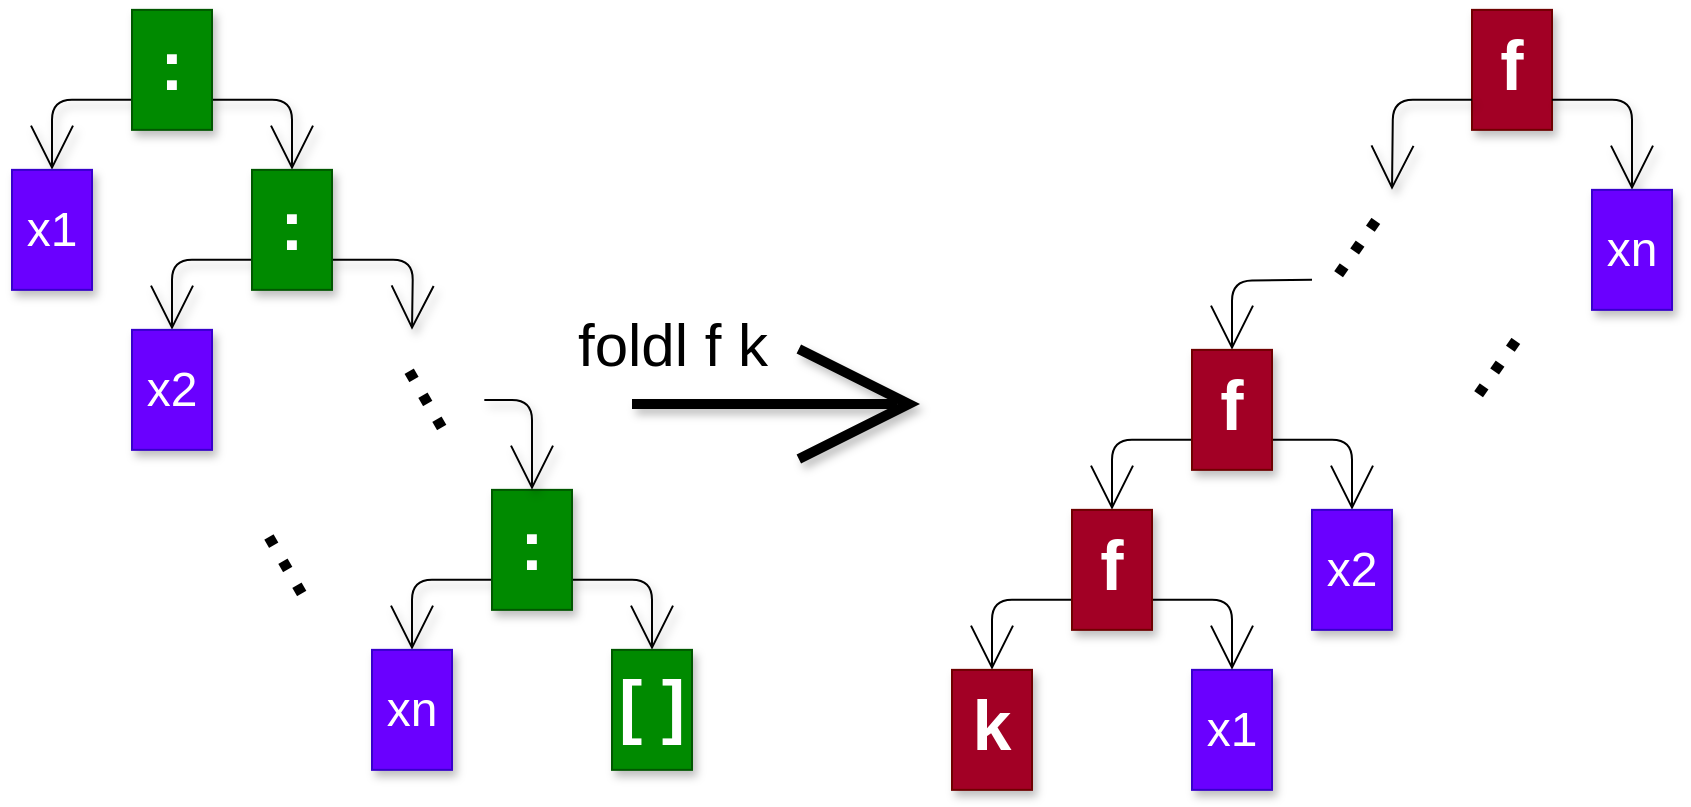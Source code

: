 <mxfile>
    <diagram id="9jhm-sL59dG1pKqawaxH" name="Page-1">
        <mxGraphModel dx="1139" dy="2109" grid="1" gridSize="10" guides="1" tooltips="1" connect="1" arrows="1" fold="1" page="1" pageScale="1" pageWidth="850" pageHeight="1100" math="0" shadow="0">
            <root>
                <mxCell id="0"/>
                <mxCell id="1" parent="0"/>
                <mxCell id="2" style="edgeStyle=orthogonalEdgeStyle;rounded=1;orthogonalLoop=1;jettySize=auto;html=1;exitX=0;exitY=0.75;exitDx=0;exitDy=0;entryX=0.5;entryY=0;entryDx=0;entryDy=0;endArrow=open;endFill=0;strokeWidth=1;endSize=20;shadow=1;" edge="1" parent="1" source="4" target="12">
                    <mxGeometry relative="1" as="geometry"/>
                </mxCell>
                <mxCell id="3" style="edgeStyle=orthogonalEdgeStyle;rounded=1;orthogonalLoop=1;jettySize=auto;html=1;exitX=1;exitY=0.75;exitDx=0;exitDy=0;entryX=0.5;entryY=0;entryDx=0;entryDy=0;endArrow=open;endFill=0;endSize=20;strokeWidth=1;shadow=1;" edge="1" parent="1" source="4" target="7">
                    <mxGeometry relative="1" as="geometry"/>
                </mxCell>
                <mxCell id="4" value="&lt;font style=&quot;font-size: 35px;&quot;&gt;&lt;b style=&quot;font-size: 35px;&quot;&gt;:&lt;/b&gt;&lt;/font&gt;" style="rounded=0;whiteSpace=wrap;html=1;fillColor=#008a00;strokeColor=#005700;fontColor=#ffffff;fontSize=35;verticalAlign=top;shadow=1;" vertex="1" parent="1">
                    <mxGeometry x="70" y="12.93" width="40" height="60" as="geometry"/>
                </mxCell>
                <mxCell id="5" style="edgeStyle=orthogonalEdgeStyle;rounded=1;orthogonalLoop=1;jettySize=auto;html=1;exitX=0;exitY=0.75;exitDx=0;exitDy=0;entryX=0.5;entryY=0;entryDx=0;entryDy=0;endArrow=open;endFill=0;endSize=20;strokeWidth=1;shadow=1;" edge="1" parent="1" source="7" target="13">
                    <mxGeometry relative="1" as="geometry"/>
                </mxCell>
                <mxCell id="6" style="edgeStyle=orthogonalEdgeStyle;rounded=1;orthogonalLoop=1;jettySize=auto;html=1;exitX=1;exitY=0.75;exitDx=0;exitDy=0;entryX=0.5;entryY=0;entryDx=0;entryDy=0;endArrow=open;endFill=0;endSize=20;strokeWidth=1;shadow=1;" edge="1" parent="1" source="7">
                    <mxGeometry relative="1" as="geometry">
                        <mxPoint x="210" y="172.93" as="targetPoint"/>
                    </mxGeometry>
                </mxCell>
                <mxCell id="7" value="&lt;font style=&quot;font-size: 35px;&quot;&gt;&lt;b style=&quot;font-size: 35px;&quot;&gt;:&lt;/b&gt;&lt;/font&gt;" style="rounded=0;whiteSpace=wrap;html=1;fillColor=#008a00;strokeColor=#005700;fontColor=#ffffff;fontSize=35;verticalAlign=top;shadow=1;" vertex="1" parent="1">
                    <mxGeometry x="130" y="92.93" width="40" height="60" as="geometry"/>
                </mxCell>
                <mxCell id="8" style="edgeStyle=orthogonalEdgeStyle;rounded=1;orthogonalLoop=1;jettySize=auto;html=1;exitX=0;exitY=0.75;exitDx=0;exitDy=0;entryX=0.5;entryY=0;entryDx=0;entryDy=0;endArrow=open;endFill=0;endSize=20;strokeWidth=1;shadow=1;" edge="1" parent="1" source="10" target="14">
                    <mxGeometry relative="1" as="geometry"/>
                </mxCell>
                <mxCell id="9" style="edgeStyle=orthogonalEdgeStyle;rounded=1;orthogonalLoop=1;jettySize=auto;html=1;exitX=1;exitY=0.75;exitDx=0;exitDy=0;entryX=0.5;entryY=0;entryDx=0;entryDy=0;endArrow=open;endFill=0;endSize=20;strokeWidth=1;shadow=1;" edge="1" parent="1" source="10" target="11">
                    <mxGeometry relative="1" as="geometry"/>
                </mxCell>
                <mxCell id="10" value="&lt;font style=&quot;font-size: 35px;&quot;&gt;&lt;b style=&quot;font-size: 35px;&quot;&gt;:&lt;/b&gt;&lt;/font&gt;" style="rounded=0;whiteSpace=wrap;html=1;fillColor=#008a00;strokeColor=#005700;fontColor=#ffffff;fontSize=35;verticalAlign=top;shadow=1;" vertex="1" parent="1">
                    <mxGeometry x="250" y="252.93" width="40" height="60" as="geometry"/>
                </mxCell>
                <mxCell id="11" value="&lt;font style=&quot;font-size: 35px&quot;&gt;&lt;b style=&quot;font-size: 35px&quot;&gt;[ ]&lt;/b&gt;&lt;/font&gt;" style="rounded=0;whiteSpace=wrap;html=1;fillColor=#008a00;strokeColor=#005700;fontColor=#ffffff;fontSize=35;verticalAlign=top;shadow=1;" vertex="1" parent="1">
                    <mxGeometry x="310" y="332.93" width="40" height="60" as="geometry"/>
                </mxCell>
                <mxCell id="12" value="x1" style="rounded=0;whiteSpace=wrap;html=1;fontSize=24;fillColor=#6a00ff;strokeColor=#3700CC;fontColor=#ffffff;shadow=1;" vertex="1" parent="1">
                    <mxGeometry x="10" y="92.93" width="40" height="60" as="geometry"/>
                </mxCell>
                <mxCell id="13" value="x2" style="rounded=0;whiteSpace=wrap;html=1;fontSize=24;fillColor=#6a00ff;strokeColor=#3700CC;fontColor=#ffffff;shadow=1;" vertex="1" parent="1">
                    <mxGeometry x="70" y="172.93" width="40" height="60" as="geometry"/>
                </mxCell>
                <mxCell id="14" value="xn" style="rounded=0;whiteSpace=wrap;html=1;fontSize=24;fillColor=#6a00ff;strokeColor=#3700CC;fontColor=#ffffff;shadow=1;" vertex="1" parent="1">
                    <mxGeometry x="190" y="332.93" width="40" height="60" as="geometry"/>
                </mxCell>
                <mxCell id="15" style="edgeStyle=orthogonalEdgeStyle;rounded=1;orthogonalLoop=1;jettySize=auto;html=1;entryX=0.5;entryY=0;entryDx=0;entryDy=0;fontSize=50;endArrow=open;endFill=0;endSize=20;strokeWidth=1;exitX=0.75;exitY=0;exitDx=0;exitDy=0;shadow=1;" edge="1" parent="1" source="16" target="10">
                    <mxGeometry relative="1" as="geometry">
                        <mxPoint x="270" y="202.93" as="sourcePoint"/>
                        <Array as="points">
                            <mxPoint x="270" y="207.93"/>
                        </Array>
                    </mxGeometry>
                </mxCell>
                <mxCell id="16" value="&lt;font style=&quot;font-size: 50px;&quot;&gt;...&lt;/font&gt;" style="text;html=1;strokeColor=none;fillColor=none;align=center;verticalAlign=middle;whiteSpace=wrap;rounded=0;fontSize=50;rotation=60;shadow=1;" vertex="1" parent="1">
                    <mxGeometry x="200" y="190" width="60" height="20" as="geometry"/>
                </mxCell>
                <mxCell id="17" value="&lt;font style=&quot;font-size: 50px;&quot;&gt;...&lt;/font&gt;" style="text;html=1;strokeColor=none;fillColor=none;align=center;verticalAlign=middle;whiteSpace=wrap;rounded=0;fontSize=50;rotation=60;shadow=1;" vertex="1" parent="1">
                    <mxGeometry x="130" y="272.93" width="60" height="20" as="geometry"/>
                </mxCell>
                <mxCell id="34" value="foldl f k" style="edgeStyle=orthogonalEdgeStyle;rounded=1;orthogonalLoop=1;jettySize=auto;html=1;fontSize=30;endArrow=open;endFill=0;endSize=50;strokeWidth=5;shadow=1;labelBackgroundColor=none;" edge="1" parent="1">
                    <mxGeometry x="-0.722" y="30" relative="1" as="geometry">
                        <mxPoint x="320" y="210" as="sourcePoint"/>
                        <mxPoint x="464" y="210" as="targetPoint"/>
                        <Array as="points">
                            <mxPoint x="400" y="210"/>
                            <mxPoint x="400" y="210"/>
                        </Array>
                        <mxPoint as="offset"/>
                    </mxGeometry>
                </mxCell>
                <mxCell id="20" value="&lt;font style=&quot;font-size: 35px&quot;&gt;&lt;b style=&quot;font-size: 35px&quot;&gt;f&lt;/b&gt;&lt;/font&gt;" style="rounded=0;whiteSpace=wrap;html=1;fillColor=#a20025;strokeColor=#6F0000;fontColor=#ffffff;fontSize=35;verticalAlign=top;shadow=1;" vertex="1" parent="1">
                    <mxGeometry x="740" y="12.93" width="40" height="60" as="geometry"/>
                </mxCell>
                <mxCell id="19" style="edgeStyle=orthogonalEdgeStyle;rounded=1;orthogonalLoop=1;jettySize=auto;html=1;exitX=1;exitY=0.75;exitDx=0;exitDy=0;endArrow=open;endFill=0;endSize=20;strokeWidth=1;shadow=1;entryX=0.5;entryY=0;entryDx=0;entryDy=0;" edge="1" parent="1" source="20" target="28">
                    <mxGeometry x="680" y="12.93" as="geometry">
                        <mxPoint x="830" y="132.93" as="targetPoint"/>
                    </mxGeometry>
                </mxCell>
                <mxCell id="28" value="xn" style="rounded=0;whiteSpace=wrap;html=1;fontSize=24;fillColor=#6a00ff;strokeColor=#3700CC;fontColor=#ffffff;shadow=1;" vertex="1" parent="1">
                    <mxGeometry x="800" y="102.93" width="40" height="60" as="geometry"/>
                </mxCell>
                <mxCell id="18" style="edgeStyle=orthogonalEdgeStyle;rounded=1;orthogonalLoop=1;jettySize=auto;html=1;exitX=0;exitY=0.75;exitDx=0;exitDy=0;endArrow=open;endFill=0;strokeWidth=1;endSize=20;shadow=1;entryX=0.5;entryY=0;entryDx=0;entryDy=0;" edge="1" parent="1" source="20">
                    <mxGeometry x="680" y="12.93" as="geometry">
                        <mxPoint x="700" y="102.93" as="targetPoint"/>
                    </mxGeometry>
                </mxCell>
                <mxCell id="29" value="x1" style="rounded=0;whiteSpace=wrap;html=1;fontSize=24;fillColor=#6a00ff;strokeColor=#3700CC;fontColor=#ffffff;shadow=1;" vertex="1" parent="1">
                    <mxGeometry x="600" y="342.93" width="40" height="60" as="geometry"/>
                </mxCell>
                <mxCell id="33" value="&lt;font style=&quot;font-size: 50px;&quot;&gt;...&lt;/font&gt;" style="text;html=1;strokeColor=none;fillColor=none;align=center;verticalAlign=middle;whiteSpace=wrap;rounded=0;fontSize=50;rotation=-55;shadow=1;" vertex="1" parent="1">
                    <mxGeometry x="640" y="112.93" width="60" height="20" as="geometry"/>
                </mxCell>
                <mxCell id="39" style="edgeStyle=orthogonalEdgeStyle;rounded=1;orthogonalLoop=1;jettySize=auto;html=1;exitX=0;exitY=0.75;exitDx=0;exitDy=0;entryX=0.5;entryY=0;entryDx=0;entryDy=0;endArrow=open;endFill=0;endSize=20;" edge="1" parent="1" target="37">
                    <mxGeometry relative="1" as="geometry">
                        <mxPoint x="660" y="147.93" as="sourcePoint"/>
                    </mxGeometry>
                </mxCell>
                <mxCell id="40" style="edgeStyle=orthogonalEdgeStyle;rounded=1;orthogonalLoop=1;jettySize=auto;html=1;exitX=0;exitY=0.75;exitDx=0;exitDy=0;entryX=0.5;entryY=0;entryDx=0;entryDy=0;endArrow=open;endFill=0;endSize=20;" edge="1" parent="1" source="37" target="38">
                    <mxGeometry relative="1" as="geometry"/>
                </mxCell>
                <mxCell id="48" style="edgeStyle=orthogonalEdgeStyle;rounded=1;orthogonalLoop=1;jettySize=auto;html=1;exitX=1;exitY=0.75;exitDx=0;exitDy=0;entryX=0.5;entryY=0;entryDx=0;entryDy=0;endArrow=open;endFill=0;endSize=20;" edge="1" parent="1" source="37" target="47">
                    <mxGeometry relative="1" as="geometry"/>
                </mxCell>
                <mxCell id="37" value="&lt;font style=&quot;font-size: 35px&quot;&gt;&lt;b style=&quot;font-size: 35px&quot;&gt;f&lt;/b&gt;&lt;/font&gt;" style="rounded=0;whiteSpace=wrap;html=1;fillColor=#a20025;strokeColor=#6F0000;fontColor=#ffffff;fontSize=35;verticalAlign=top;shadow=1;" vertex="1" parent="1">
                    <mxGeometry x="600" y="182.93" width="40" height="60" as="geometry"/>
                </mxCell>
                <mxCell id="45" style="edgeStyle=orthogonalEdgeStyle;rounded=1;orthogonalLoop=1;jettySize=auto;html=1;exitX=0;exitY=0.75;exitDx=0;exitDy=0;entryX=0.5;entryY=0;entryDx=0;entryDy=0;endArrow=open;endFill=0;endSize=20;" edge="1" parent="1" source="38" target="44">
                    <mxGeometry relative="1" as="geometry"/>
                </mxCell>
                <mxCell id="46" style="edgeStyle=orthogonalEdgeStyle;rounded=1;orthogonalLoop=1;jettySize=auto;html=1;exitX=1;exitY=0.75;exitDx=0;exitDy=0;entryX=0.5;entryY=0;entryDx=0;entryDy=0;endArrow=open;endFill=0;endSize=20;" edge="1" parent="1" source="38" target="29">
                    <mxGeometry relative="1" as="geometry"/>
                </mxCell>
                <mxCell id="38" value="&lt;font style=&quot;font-size: 35px&quot;&gt;&lt;b style=&quot;font-size: 35px&quot;&gt;f&lt;/b&gt;&lt;/font&gt;" style="rounded=0;whiteSpace=wrap;html=1;fillColor=#a20025;strokeColor=#6F0000;fontColor=#ffffff;fontSize=35;verticalAlign=top;shadow=1;" vertex="1" parent="1">
                    <mxGeometry x="540" y="262.93" width="40" height="60" as="geometry"/>
                </mxCell>
                <mxCell id="42" value="&lt;font style=&quot;font-size: 50px;&quot;&gt;...&lt;/font&gt;" style="text;html=1;strokeColor=none;fillColor=none;align=center;verticalAlign=middle;whiteSpace=wrap;rounded=0;fontSize=50;rotation=-55;shadow=1;" vertex="1" parent="1">
                    <mxGeometry x="710" y="172.93" width="60" height="20" as="geometry"/>
                </mxCell>
                <mxCell id="44" value="&lt;font style=&quot;font-size: 35px&quot;&gt;&lt;b style=&quot;font-size: 35px&quot;&gt;k&lt;/b&gt;&lt;/font&gt;" style="rounded=0;whiteSpace=wrap;html=1;fillColor=#a20025;strokeColor=#6F0000;fontColor=#ffffff;fontSize=35;verticalAlign=top;shadow=1;" vertex="1" parent="1">
                    <mxGeometry x="480" y="342.93" width="40" height="60" as="geometry"/>
                </mxCell>
                <mxCell id="47" value="x2" style="rounded=0;whiteSpace=wrap;html=1;fontSize=24;fillColor=#6a00ff;strokeColor=#3700CC;fontColor=#ffffff;shadow=1;" vertex="1" parent="1">
                    <mxGeometry x="660" y="262.93" width="40" height="60" as="geometry"/>
                </mxCell>
            </root>
        </mxGraphModel>
    </diagram>
</mxfile>